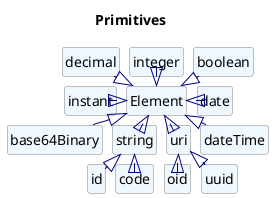 @startuml
title Primitives
skinparam nodesep 10
skinparam ranksep 10
skinparam classBackgroundColor Aliceblue
skinparam classBorderColor Gray
skinparam classArrowColor Navy

Element <|-up- boolean
Element <|-up- integer
Element <|-up- decimal
Element <|-down- base64Binary
Element <|-left- instant
Element <|-down- string 
Element <|-down- uri
Element <|-right- date
Element <|-down- dateTime
string <|-down- id
string <|-down- code
uri <|-down- oid
uri <|-down- uuid

class Element
class boolean
class integer
class decimal
class base64Binary
class instant
class string 
class uri
class date
class dateTime
class code
class oid
class uuid
class id

hide methods
hide attributes
hide Element circle
hide boolean circle
hide integer circle
hide decimal circle
hide base64Binary circle
hide instant circle
hide string  circle
hide uri circle
hide date circle
hide dateTime circle
hide oid circle
hide uuid circle
hide code circle
hide id circle

@enduml
